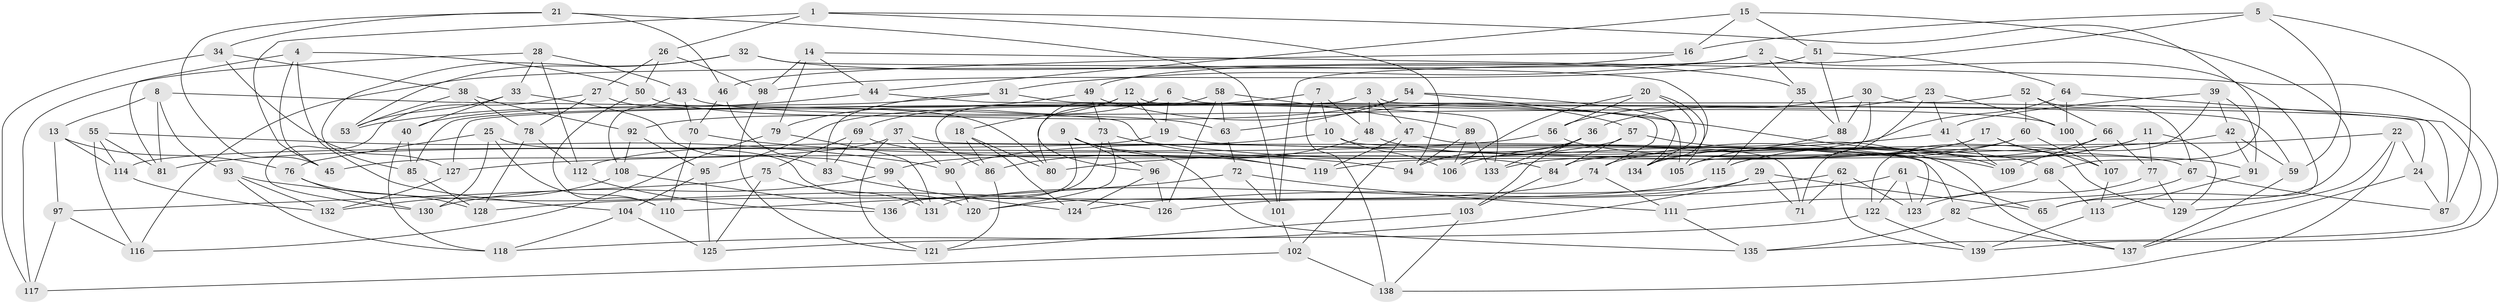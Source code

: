 // coarse degree distribution, {5: 0.0963855421686747, 7: 0.012048192771084338, 4: 0.6867469879518072, 8: 0.07228915662650602, 9: 0.024096385542168676, 3: 0.060240963855421686, 11: 0.012048192771084338, 6: 0.012048192771084338, 10: 0.012048192771084338, 15: 0.012048192771084338}
// Generated by graph-tools (version 1.1) at 2025/01/03/04/25 22:01:49]
// undirected, 139 vertices, 278 edges
graph export_dot {
graph [start="1"]
  node [color=gray90,style=filled];
  1;
  2;
  3;
  4;
  5;
  6;
  7;
  8;
  9;
  10;
  11;
  12;
  13;
  14;
  15;
  16;
  17;
  18;
  19;
  20;
  21;
  22;
  23;
  24;
  25;
  26;
  27;
  28;
  29;
  30;
  31;
  32;
  33;
  34;
  35;
  36;
  37;
  38;
  39;
  40;
  41;
  42;
  43;
  44;
  45;
  46;
  47;
  48;
  49;
  50;
  51;
  52;
  53;
  54;
  55;
  56;
  57;
  58;
  59;
  60;
  61;
  62;
  63;
  64;
  65;
  66;
  67;
  68;
  69;
  70;
  71;
  72;
  73;
  74;
  75;
  76;
  77;
  78;
  79;
  80;
  81;
  82;
  83;
  84;
  85;
  86;
  87;
  88;
  89;
  90;
  91;
  92;
  93;
  94;
  95;
  96;
  97;
  98;
  99;
  100;
  101;
  102;
  103;
  104;
  105;
  106;
  107;
  108;
  109;
  110;
  111;
  112;
  113;
  114;
  115;
  116;
  117;
  118;
  119;
  120;
  121;
  122;
  123;
  124;
  125;
  126;
  127;
  128;
  129;
  130;
  131;
  132;
  133;
  134;
  135;
  136;
  137;
  138;
  139;
  1 -- 94;
  1 -- 26;
  1 -- 45;
  1 -- 68;
  2 -- 116;
  2 -- 31;
  2 -- 65;
  2 -- 35;
  3 -- 24;
  3 -- 48;
  3 -- 47;
  3 -- 85;
  4 -- 50;
  4 -- 45;
  4 -- 81;
  4 -- 104;
  5 -- 16;
  5 -- 101;
  5 -- 59;
  5 -- 87;
  6 -- 69;
  6 -- 59;
  6 -- 19;
  6 -- 96;
  7 -- 48;
  7 -- 138;
  7 -- 95;
  7 -- 10;
  8 -- 93;
  8 -- 119;
  8 -- 13;
  8 -- 81;
  9 -- 136;
  9 -- 135;
  9 -- 119;
  9 -- 96;
  10 -- 112;
  10 -- 106;
  10 -- 71;
  11 -- 74;
  11 -- 77;
  11 -- 129;
  11 -- 115;
  12 -- 19;
  12 -- 86;
  12 -- 18;
  12 -- 105;
  13 -- 97;
  13 -- 114;
  13 -- 76;
  14 -- 44;
  14 -- 79;
  14 -- 139;
  14 -- 98;
  15 -- 51;
  15 -- 65;
  15 -- 16;
  15 -- 44;
  16 -- 49;
  16 -- 46;
  17 -- 90;
  17 -- 107;
  17 -- 119;
  17 -- 129;
  18 -- 80;
  18 -- 86;
  18 -- 124;
  19 -- 114;
  19 -- 67;
  20 -- 105;
  20 -- 56;
  20 -- 106;
  20 -- 134;
  21 -- 46;
  21 -- 101;
  21 -- 45;
  21 -- 34;
  22 -- 129;
  22 -- 24;
  22 -- 138;
  22 -- 84;
  23 -- 36;
  23 -- 71;
  23 -- 100;
  23 -- 41;
  24 -- 137;
  24 -- 87;
  25 -- 110;
  25 -- 120;
  25 -- 76;
  25 -- 130;
  26 -- 27;
  26 -- 50;
  26 -- 98;
  27 -- 78;
  27 -- 80;
  27 -- 130;
  28 -- 33;
  28 -- 112;
  28 -- 117;
  28 -- 43;
  29 -- 65;
  29 -- 118;
  29 -- 71;
  29 -- 131;
  30 -- 56;
  30 -- 105;
  30 -- 87;
  30 -- 88;
  31 -- 83;
  31 -- 40;
  31 -- 74;
  32 -- 85;
  32 -- 134;
  32 -- 53;
  32 -- 35;
  33 -- 40;
  33 -- 83;
  33 -- 53;
  34 -- 38;
  34 -- 117;
  34 -- 127;
  35 -- 88;
  35 -- 115;
  36 -- 103;
  36 -- 133;
  36 -- 94;
  37 -- 45;
  37 -- 90;
  37 -- 121;
  37 -- 82;
  38 -- 92;
  38 -- 78;
  38 -- 53;
  39 -- 42;
  39 -- 91;
  39 -- 41;
  39 -- 122;
  40 -- 85;
  40 -- 118;
  41 -- 109;
  41 -- 80;
  42 -- 91;
  42 -- 127;
  42 -- 59;
  43 -- 70;
  43 -- 100;
  43 -- 108;
  44 -- 133;
  44 -- 53;
  46 -- 99;
  46 -- 70;
  47 -- 119;
  47 -- 123;
  47 -- 102;
  48 -- 68;
  48 -- 86;
  49 -- 73;
  49 -- 79;
  49 -- 57;
  50 -- 63;
  50 -- 110;
  51 -- 64;
  51 -- 88;
  51 -- 98;
  52 -- 67;
  52 -- 60;
  52 -- 127;
  52 -- 66;
  54 -- 134;
  54 -- 63;
  54 -- 109;
  54 -- 92;
  55 -- 81;
  55 -- 90;
  55 -- 116;
  55 -- 114;
  56 -- 81;
  56 -- 91;
  57 -- 99;
  57 -- 84;
  57 -- 137;
  58 -- 63;
  58 -- 89;
  58 -- 126;
  58 -- 80;
  59 -- 137;
  60 -- 133;
  60 -- 134;
  60 -- 107;
  61 -- 123;
  61 -- 128;
  61 -- 122;
  61 -- 65;
  62 -- 139;
  62 -- 124;
  62 -- 71;
  62 -- 123;
  63 -- 72;
  64 -- 106;
  64 -- 135;
  64 -- 100;
  66 -- 115;
  66 -- 109;
  66 -- 77;
  67 -- 87;
  67 -- 82;
  68 -- 113;
  68 -- 111;
  69 -- 75;
  69 -- 84;
  69 -- 83;
  70 -- 110;
  70 -- 94;
  72 -- 101;
  72 -- 111;
  72 -- 110;
  73 -- 120;
  73 -- 109;
  73 -- 136;
  74 -- 120;
  74 -- 111;
  75 -- 131;
  75 -- 125;
  75 -- 97;
  76 -- 128;
  76 -- 130;
  77 -- 129;
  77 -- 123;
  78 -- 112;
  78 -- 128;
  79 -- 116;
  79 -- 131;
  82 -- 135;
  82 -- 137;
  83 -- 124;
  84 -- 103;
  85 -- 128;
  86 -- 121;
  88 -- 105;
  89 -- 94;
  89 -- 106;
  89 -- 133;
  90 -- 120;
  91 -- 113;
  92 -- 95;
  92 -- 108;
  93 -- 132;
  93 -- 126;
  93 -- 118;
  95 -- 125;
  95 -- 104;
  96 -- 126;
  96 -- 124;
  97 -- 117;
  97 -- 116;
  98 -- 121;
  99 -- 131;
  99 -- 130;
  100 -- 107;
  101 -- 102;
  102 -- 138;
  102 -- 117;
  103 -- 121;
  103 -- 138;
  104 -- 118;
  104 -- 125;
  107 -- 113;
  108 -- 136;
  108 -- 132;
  111 -- 135;
  112 -- 136;
  113 -- 139;
  114 -- 132;
  115 -- 126;
  122 -- 125;
  122 -- 139;
  127 -- 132;
}
